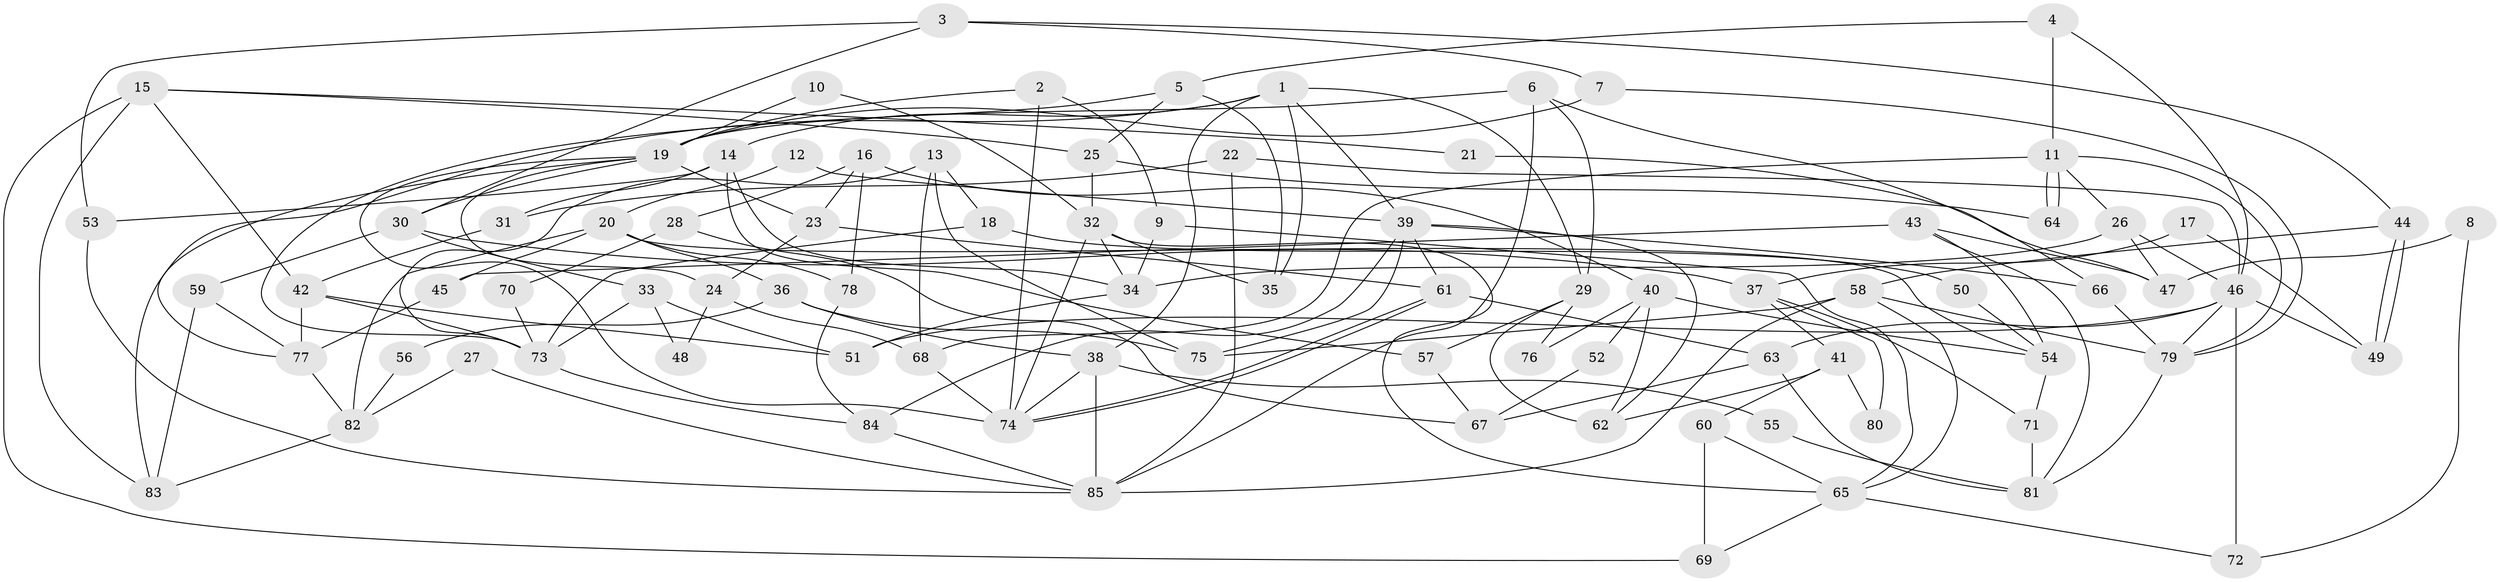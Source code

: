 // coarse degree distribution, {8: 0.11320754716981132, 4: 0.1509433962264151, 7: 0.09433962264150944, 3: 0.16981132075471697, 5: 0.1509433962264151, 2: 0.1509433962264151, 6: 0.11320754716981132, 9: 0.03773584905660377, 10: 0.018867924528301886}
// Generated by graph-tools (version 1.1) at 2025/41/03/06/25 10:41:57]
// undirected, 85 vertices, 170 edges
graph export_dot {
graph [start="1"]
  node [color=gray90,style=filled];
  1;
  2;
  3;
  4;
  5;
  6;
  7;
  8;
  9;
  10;
  11;
  12;
  13;
  14;
  15;
  16;
  17;
  18;
  19;
  20;
  21;
  22;
  23;
  24;
  25;
  26;
  27;
  28;
  29;
  30;
  31;
  32;
  33;
  34;
  35;
  36;
  37;
  38;
  39;
  40;
  41;
  42;
  43;
  44;
  45;
  46;
  47;
  48;
  49;
  50;
  51;
  52;
  53;
  54;
  55;
  56;
  57;
  58;
  59;
  60;
  61;
  62;
  63;
  64;
  65;
  66;
  67;
  68;
  69;
  70;
  71;
  72;
  73;
  74;
  75;
  76;
  77;
  78;
  79;
  80;
  81;
  82;
  83;
  84;
  85;
  1 -- 29;
  1 -- 35;
  1 -- 14;
  1 -- 38;
  1 -- 39;
  1 -- 77;
  2 -- 19;
  2 -- 74;
  2 -- 9;
  3 -- 44;
  3 -- 30;
  3 -- 7;
  3 -- 53;
  4 -- 46;
  4 -- 11;
  4 -- 5;
  5 -- 73;
  5 -- 25;
  5 -- 35;
  6 -- 85;
  6 -- 19;
  6 -- 29;
  6 -- 66;
  7 -- 79;
  7 -- 19;
  8 -- 47;
  8 -- 72;
  9 -- 65;
  9 -- 34;
  10 -- 19;
  10 -- 32;
  11 -- 68;
  11 -- 64;
  11 -- 64;
  11 -- 26;
  11 -- 79;
  12 -- 39;
  12 -- 20;
  13 -- 68;
  13 -- 73;
  13 -- 18;
  13 -- 75;
  14 -- 34;
  14 -- 31;
  14 -- 53;
  14 -- 57;
  15 -- 25;
  15 -- 42;
  15 -- 21;
  15 -- 69;
  15 -- 83;
  16 -- 78;
  16 -- 23;
  16 -- 28;
  16 -- 40;
  17 -- 37;
  17 -- 49;
  18 -- 73;
  18 -- 50;
  19 -- 74;
  19 -- 23;
  19 -- 24;
  19 -- 30;
  19 -- 83;
  20 -- 45;
  20 -- 82;
  20 -- 36;
  20 -- 54;
  20 -- 78;
  21 -- 47;
  22 -- 85;
  22 -- 46;
  22 -- 31;
  23 -- 61;
  23 -- 24;
  24 -- 48;
  24 -- 68;
  25 -- 32;
  25 -- 64;
  26 -- 34;
  26 -- 46;
  26 -- 47;
  27 -- 82;
  27 -- 85;
  28 -- 67;
  28 -- 70;
  29 -- 62;
  29 -- 57;
  29 -- 76;
  30 -- 33;
  30 -- 37;
  30 -- 59;
  31 -- 42;
  32 -- 74;
  32 -- 34;
  32 -- 35;
  32 -- 65;
  33 -- 51;
  33 -- 73;
  33 -- 48;
  34 -- 51;
  36 -- 75;
  36 -- 38;
  36 -- 56;
  37 -- 41;
  37 -- 71;
  37 -- 80;
  38 -- 55;
  38 -- 74;
  38 -- 85;
  39 -- 75;
  39 -- 61;
  39 -- 62;
  39 -- 66;
  39 -- 84;
  40 -- 54;
  40 -- 52;
  40 -- 62;
  40 -- 76;
  41 -- 60;
  41 -- 62;
  41 -- 80;
  42 -- 77;
  42 -- 51;
  42 -- 73;
  43 -- 81;
  43 -- 54;
  43 -- 45;
  43 -- 47;
  44 -- 49;
  44 -- 49;
  44 -- 58;
  45 -- 77;
  46 -- 79;
  46 -- 49;
  46 -- 51;
  46 -- 63;
  46 -- 72;
  50 -- 54;
  52 -- 67;
  53 -- 85;
  54 -- 71;
  55 -- 81;
  56 -- 82;
  57 -- 67;
  58 -- 85;
  58 -- 79;
  58 -- 65;
  58 -- 75;
  59 -- 83;
  59 -- 77;
  60 -- 69;
  60 -- 65;
  61 -- 74;
  61 -- 74;
  61 -- 63;
  63 -- 67;
  63 -- 81;
  65 -- 69;
  65 -- 72;
  66 -- 79;
  68 -- 74;
  70 -- 73;
  71 -- 81;
  73 -- 84;
  77 -- 82;
  78 -- 84;
  79 -- 81;
  82 -- 83;
  84 -- 85;
}
